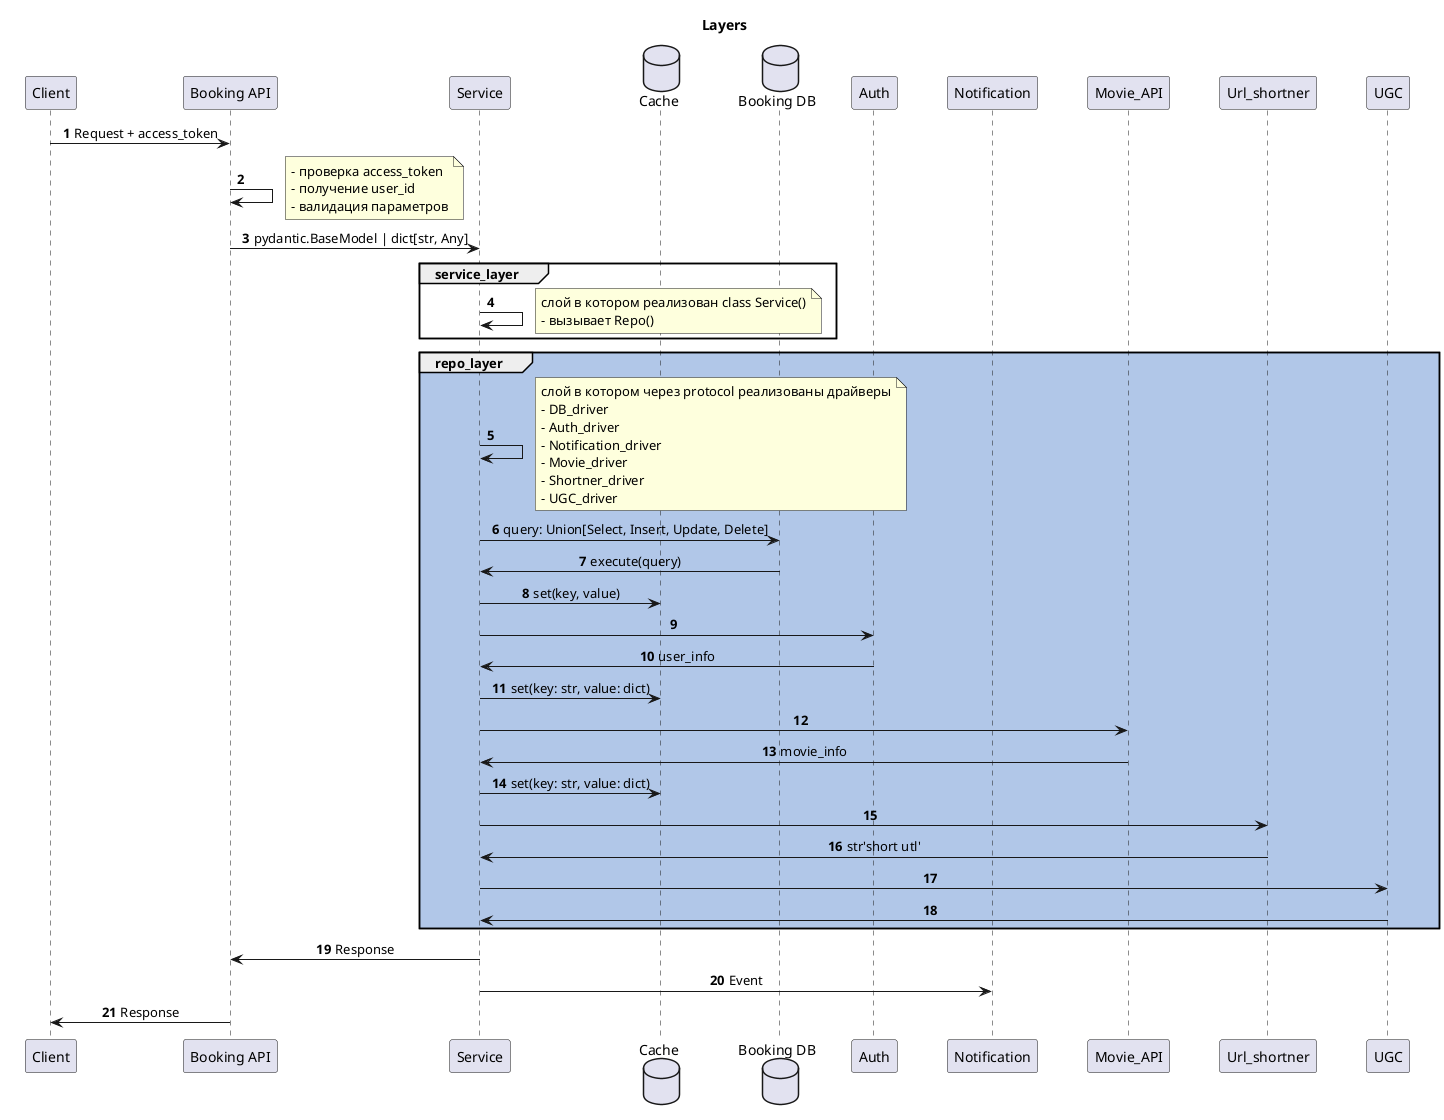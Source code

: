 @startuml layers
' !theme materia
autonumber
skinparam sequence {
	ParticipantPadding 20
	MessageAlign center
}

title Layers

participant Client as Client
participant "Booking API" as API
participant "Service" as Service
database "Cache" as Cache_Service
database "Booking DB" as DB_Booking
participant DB_Booking
participant Auth
participant Notification
participant Movie_API
participant Url_shortner
participant UGC

Client -> API: Request + access_token
API -> API:
note right
    - проверка access_token
    - получение user_id
    - валидация параметров
end note
API -> Service: pydantic.BaseModel | dict[str, Any]

group service_layer
    Service -> Service
    note right
        слой в котором реализован class Service()
        - вызывает Repo()
    end note
end group

group #B1C7E8 repo_layer
    Service -> Service
    note right
        слой в котором через protocol реализованы драйверы
        - DB_driver
        - Auth_driver
        - Notification_driver
        - Movie_driver
        - Shortner_driver
        - UGC_driver
    end note

    Service -> DB_Booking: query: Union[Select, Insert, Update, Delete]
    Service <- DB_Booking: execute(query)
    Service -> Cache_Service: set(key, value)
    Service -> Auth
    Service <- Auth: user_info
    Service -> Cache_Service: set(key: str, value: dict)
    Service -> Movie_API
    Service <- Movie_API: movie_info
    Service -> Cache_Service: set(key: str, value: dict)
    Service -> Url_shortner
    Service <- Url_shortner: str'short utl'
    Service -> UGC
    Service <- UGC

end group
Service -> API: Response
Service -> Notification: Event
API -> Client: Response
@enduml